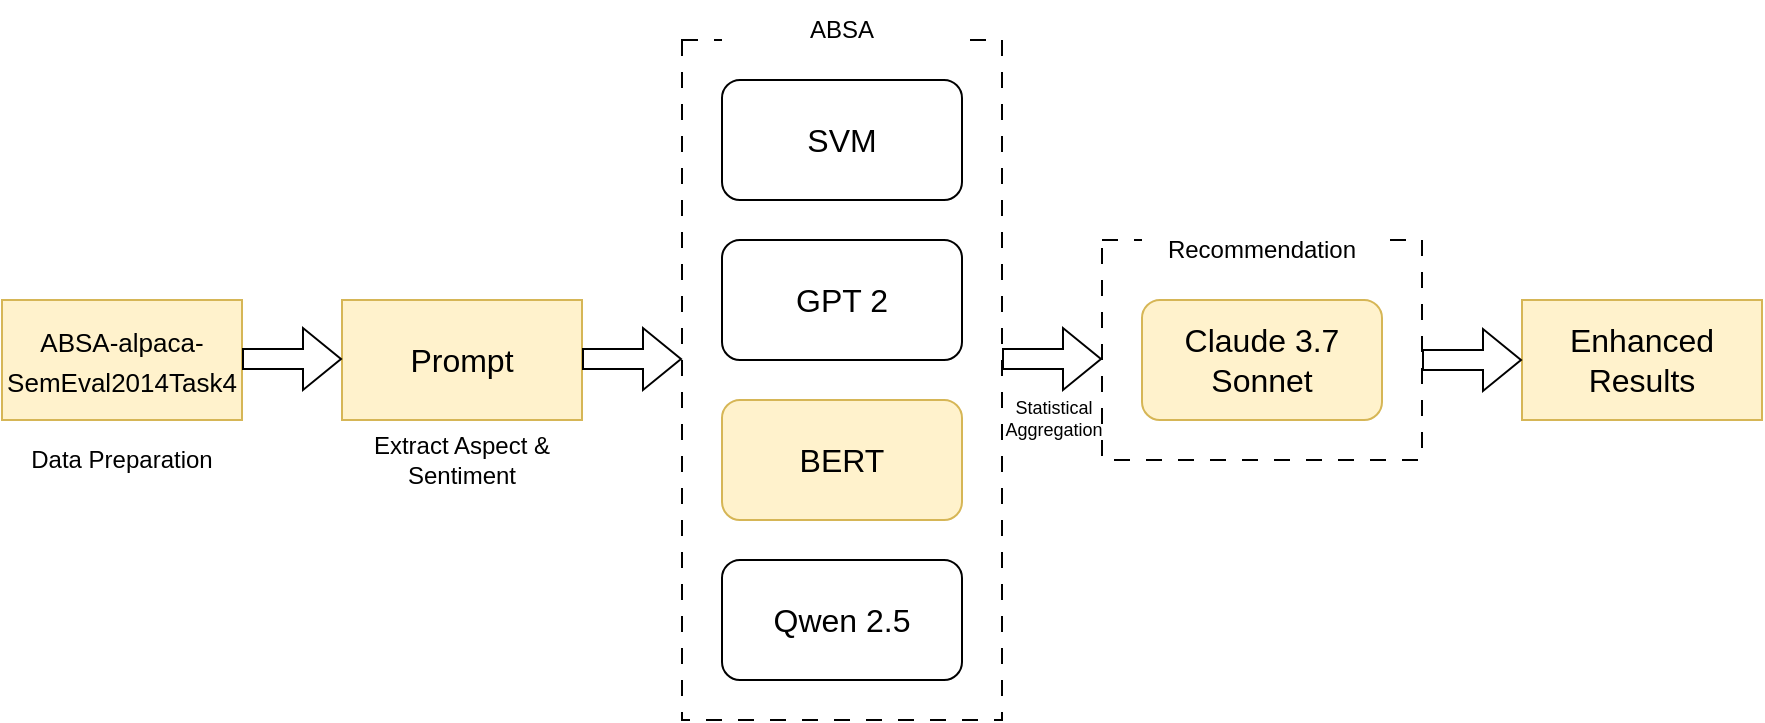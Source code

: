 <mxfile version="26.1.3">
  <diagram name="第 1 页" id="PqPd_XXmec8dszAjpfHl">
    <mxGraphModel dx="721" dy="505" grid="1" gridSize="10" guides="1" tooltips="1" connect="1" arrows="1" fold="1" page="1" pageScale="1" pageWidth="827" pageHeight="1169" math="0" shadow="0">
      <root>
        <mxCell id="0" />
        <mxCell id="1" parent="0" />
        <mxCell id="AlKrCD5tob1lq7_FeR7r-9" value="" style="rounded=0;whiteSpace=wrap;html=1;dashed=1;dashPattern=8 8;" parent="1" vertex="1">
          <mxGeometry x="610" y="200" width="160" height="110" as="geometry" />
        </mxCell>
        <mxCell id="AlKrCD5tob1lq7_FeR7r-6" value="" style="rounded=0;whiteSpace=wrap;html=1;dashed=1;dashPattern=8 8;" parent="1" vertex="1">
          <mxGeometry x="400" y="100" width="160" height="340" as="geometry" />
        </mxCell>
        <mxCell id="AlKrCD5tob1lq7_FeR7r-1" value="GPT 2" style="rounded=1;whiteSpace=wrap;html=1;fontSize=16;" parent="1" vertex="1">
          <mxGeometry x="420" y="200" width="120" height="60" as="geometry" />
        </mxCell>
        <mxCell id="AlKrCD5tob1lq7_FeR7r-2" value="BERT" style="rounded=1;whiteSpace=wrap;html=1;fontSize=16;fillColor=#fff2cc;strokeColor=#d6b656;" parent="1" vertex="1">
          <mxGeometry x="420" y="280" width="120" height="60" as="geometry" />
        </mxCell>
        <mxCell id="AlKrCD5tob1lq7_FeR7r-3" value="SVM" style="rounded=1;whiteSpace=wrap;html=1;fontSize=16;" parent="1" vertex="1">
          <mxGeometry x="420" y="120" width="120" height="60" as="geometry" />
        </mxCell>
        <mxCell id="AlKrCD5tob1lq7_FeR7r-4" value="Qwen 2.5" style="rounded=1;whiteSpace=wrap;html=1;fontSize=16;" parent="1" vertex="1">
          <mxGeometry x="420" y="360" width="120" height="60" as="geometry" />
        </mxCell>
        <mxCell id="AlKrCD5tob1lq7_FeR7r-5" value="Claude 3.7 Sonnet" style="rounded=1;whiteSpace=wrap;html=1;fontSize=16;fillColor=#fff2cc;strokeColor=#d6b656;" parent="1" vertex="1">
          <mxGeometry x="630" y="230" width="120" height="60" as="geometry" />
        </mxCell>
        <mxCell id="AlKrCD5tob1lq7_FeR7r-7" value="ABSA" style="rounded=0;whiteSpace=wrap;html=1;strokeColor=none;" parent="1" vertex="1">
          <mxGeometry x="420" y="80" width="120" height="30" as="geometry" />
        </mxCell>
        <mxCell id="AlKrCD5tob1lq7_FeR7r-8" value="Recommendation" style="rounded=0;whiteSpace=wrap;html=1;strokeColor=none;" parent="1" vertex="1">
          <mxGeometry x="630" y="190" width="120" height="30" as="geometry" />
        </mxCell>
        <mxCell id="AlKrCD5tob1lq7_FeR7r-10" value="" style="shape=flexArrow;endArrow=classic;html=1;rounded=0;" parent="1" edge="1">
          <mxGeometry width="50" height="50" relative="1" as="geometry">
            <mxPoint x="560" y="259.5" as="sourcePoint" />
            <mxPoint x="610" y="259.5" as="targetPoint" />
          </mxGeometry>
        </mxCell>
        <mxCell id="AlKrCD5tob1lq7_FeR7r-11" value="Prompt" style="rounded=0;whiteSpace=wrap;html=1;fontSize=16;fillColor=#fff2cc;strokeColor=#d6b656;" parent="1" vertex="1">
          <mxGeometry x="230" y="230" width="120" height="60" as="geometry" />
        </mxCell>
        <mxCell id="AlKrCD5tob1lq7_FeR7r-12" value="&lt;font style=&quot;font-size: 13px;&quot;&gt;ABSA-alpaca-SemEval2014Task4&lt;/font&gt;" style="rounded=0;whiteSpace=wrap;html=1;fontSize=16;fillColor=#fff2cc;strokeColor=#d6b656;" parent="1" vertex="1">
          <mxGeometry x="60" y="230" width="120" height="60" as="geometry" />
        </mxCell>
        <mxCell id="AlKrCD5tob1lq7_FeR7r-13" value="" style="shape=flexArrow;endArrow=classic;html=1;rounded=0;" parent="1" edge="1">
          <mxGeometry width="50" height="50" relative="1" as="geometry">
            <mxPoint x="350" y="259.5" as="sourcePoint" />
            <mxPoint x="400" y="259.5" as="targetPoint" />
          </mxGeometry>
        </mxCell>
        <mxCell id="AlKrCD5tob1lq7_FeR7r-14" value="" style="shape=flexArrow;endArrow=classic;html=1;rounded=0;" parent="1" edge="1">
          <mxGeometry width="50" height="50" relative="1" as="geometry">
            <mxPoint x="180" y="259.5" as="sourcePoint" />
            <mxPoint x="230" y="259.5" as="targetPoint" />
          </mxGeometry>
        </mxCell>
        <mxCell id="AlKrCD5tob1lq7_FeR7r-15" value="Enhanced Results" style="rounded=0;whiteSpace=wrap;html=1;fontSize=16;fillColor=#fff2cc;strokeColor=#d6b656;" parent="1" vertex="1">
          <mxGeometry x="820" y="230" width="120" height="60" as="geometry" />
        </mxCell>
        <mxCell id="AlKrCD5tob1lq7_FeR7r-16" value="" style="shape=flexArrow;endArrow=classic;html=1;rounded=0;" parent="1" edge="1">
          <mxGeometry width="50" height="50" relative="1" as="geometry">
            <mxPoint x="770" y="260" as="sourcePoint" />
            <mxPoint x="820" y="260" as="targetPoint" />
          </mxGeometry>
        </mxCell>
        <mxCell id="8ouVGTrnsNE0GTwZ7WdK-1" value="Data Preparation" style="rounded=0;whiteSpace=wrap;html=1;strokeColor=none;" vertex="1" parent="1">
          <mxGeometry x="60" y="295" width="120" height="30" as="geometry" />
        </mxCell>
        <mxCell id="8ouVGTrnsNE0GTwZ7WdK-2" value="Extract Aspect &amp;amp; Sentiment" style="rounded=0;whiteSpace=wrap;html=1;strokeColor=none;" vertex="1" parent="1">
          <mxGeometry x="230" y="295" width="120" height="30" as="geometry" />
        </mxCell>
        <mxCell id="8ouVGTrnsNE0GTwZ7WdK-3" value="Statistical Aggregation" style="rounded=0;whiteSpace=wrap;html=1;strokeColor=none;fillColor=none;fontSize=9;" vertex="1" parent="1">
          <mxGeometry x="546" y="274" width="80" height="30" as="geometry" />
        </mxCell>
      </root>
    </mxGraphModel>
  </diagram>
</mxfile>

